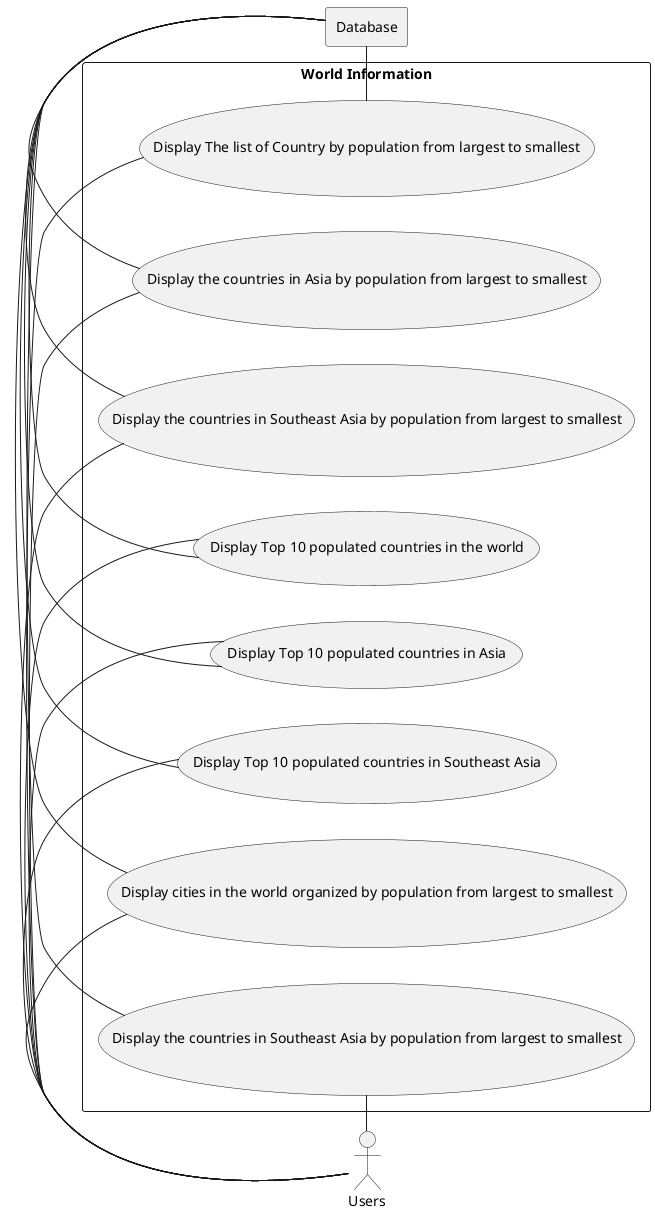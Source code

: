 @startuml

actor Users as "Users"
left to right direction
rectangle Database

rectangle "World Information" {
    usecase UC1 as "Display The list of Country by population from largest to smallest"
    Users - UC1
    UC1 - Database

    usecase UC2 as "Display the countries in Asia by population from largest to smallest"
    Users - UC2
    UC2 - Database

    usecase UC3 as "Display the countries in Southeast Asia by population from largest to smallest"
    Users - UC3
    UC3 - Database

    usecase UC4 as "Display Top 10 populated countries in the world"
    Users - UC4
    UC4 - Database

    usecase UC5 as "Display Top 10 populated countries in Asia"
    Users - UC5
    UC5 - Database

    usecase UC6 as "Display Top 10 populated countries in Southeast Asia"
    Users - UC6
    UC6 - Database

    usecase UC7 as "Display cities in the world organized by population from largest to smallest"
    Users - UC7
    UC7 - Database

    usecase UC8 as "Display the countries in Southeast Asia by population from largest to smallest"
    Users - UC8
    UC8 - Database

}

@enduml
